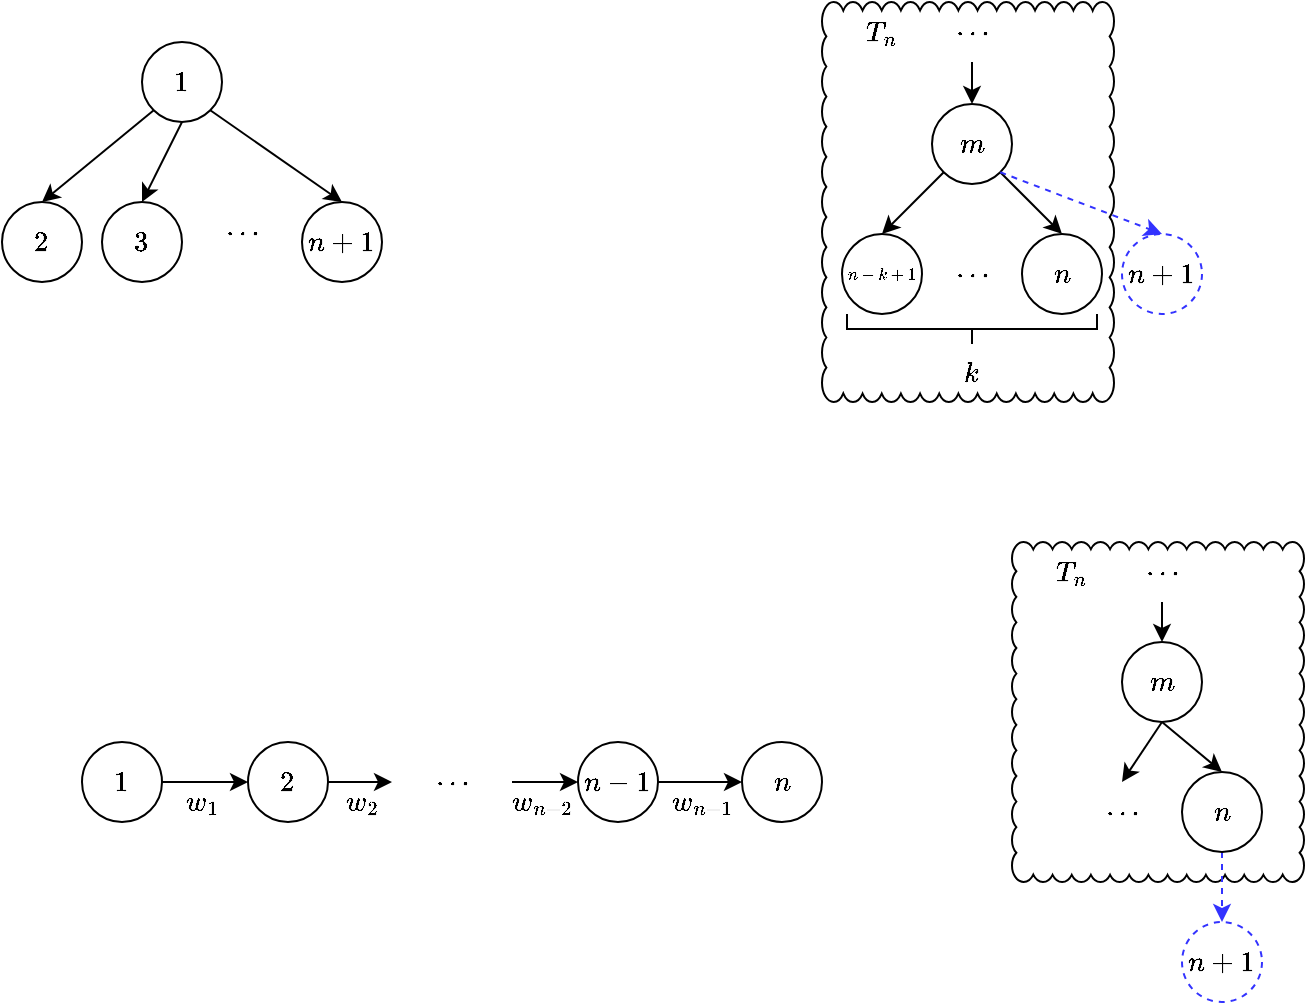 <mxfile version="22.1.15" type="github">
  <diagram name="Page-1" id="5W_oBCn-Ae0vx61aBvWj">
    <mxGraphModel dx="1434" dy="759" grid="1" gridSize="10" guides="1" tooltips="1" connect="1" arrows="1" fold="1" page="1" pageScale="1" pageWidth="827" pageHeight="1169" math="1" shadow="0">
      <root>
        <mxCell id="0" />
        <mxCell id="1" parent="0" />
        <mxCell id="psscyq9r3jHzlKaPkMjy-20" value="" style="whiteSpace=wrap;html=1;shape=mxgraph.basic.cloud_rect" vertex="1" parent="1">
          <mxGeometry x="470" y="30" width="146" height="200" as="geometry" />
        </mxCell>
        <mxCell id="RlCpQ7UcTnpz0G2hoxt1-12" style="rounded=0;orthogonalLoop=1;jettySize=auto;html=1;exitX=0;exitY=1;exitDx=0;exitDy=0;entryX=0.5;entryY=0;entryDx=0;entryDy=0;" parent="1" source="psscyq9r3jHzlKaPkMjy-6" target="psscyq9r3jHzlKaPkMjy-5" edge="1">
          <mxGeometry relative="1" as="geometry">
            <mxPoint x="144.393" y="85.607" as="sourcePoint" />
            <mxPoint x="85" y="130" as="targetPoint" />
          </mxGeometry>
        </mxCell>
        <mxCell id="RlCpQ7UcTnpz0G2hoxt1-13" style="rounded=0;orthogonalLoop=1;jettySize=auto;html=1;exitX=0.5;exitY=1;exitDx=0;exitDy=0;entryX=0.5;entryY=0;entryDx=0;entryDy=0;" parent="1" source="psscyq9r3jHzlKaPkMjy-6" target="psscyq9r3jHzlKaPkMjy-4" edge="1">
          <mxGeometry relative="1" as="geometry">
            <mxPoint x="155" y="90" as="sourcePoint" />
            <mxPoint x="135" y="130" as="targetPoint" />
          </mxGeometry>
        </mxCell>
        <mxCell id="psscyq9r3jHzlKaPkMjy-1" value="$$n+1$$" style="ellipse;whiteSpace=wrap;html=1;aspect=fixed;" vertex="1" parent="1">
          <mxGeometry x="210" y="130" width="40" height="40" as="geometry" />
        </mxCell>
        <mxCell id="psscyq9r3jHzlKaPkMjy-2" style="rounded=0;orthogonalLoop=1;jettySize=auto;html=1;exitX=1;exitY=1;exitDx=0;exitDy=0;entryX=0.5;entryY=0;entryDx=0;entryDy=0;" edge="1" parent="1" source="psscyq9r3jHzlKaPkMjy-6" target="psscyq9r3jHzlKaPkMjy-1">
          <mxGeometry relative="1" as="geometry">
            <mxPoint x="165.607" y="85.607" as="sourcePoint" />
            <mxPoint x="145" y="140" as="targetPoint" />
          </mxGeometry>
        </mxCell>
        <mxCell id="psscyq9r3jHzlKaPkMjy-3" value="$$\cdots$$" style="text;html=1;strokeColor=none;fillColor=none;align=center;verticalAlign=middle;whiteSpace=wrap;rounded=0;" vertex="1" parent="1">
          <mxGeometry x="150" y="130" width="60" height="30" as="geometry" />
        </mxCell>
        <mxCell id="psscyq9r3jHzlKaPkMjy-4" value="$$3$$" style="ellipse;whiteSpace=wrap;html=1;aspect=fixed;" vertex="1" parent="1">
          <mxGeometry x="110" y="130" width="40" height="40" as="geometry" />
        </mxCell>
        <mxCell id="psscyq9r3jHzlKaPkMjy-5" value="$$2$$" style="ellipse;whiteSpace=wrap;html=1;aspect=fixed;" vertex="1" parent="1">
          <mxGeometry x="60" y="130" width="40" height="40" as="geometry" />
        </mxCell>
        <mxCell id="psscyq9r3jHzlKaPkMjy-6" value="$$1$$" style="ellipse;whiteSpace=wrap;html=1;aspect=fixed;" vertex="1" parent="1">
          <mxGeometry x="130" y="50" width="40" height="40" as="geometry" />
        </mxCell>
        <mxCell id="psscyq9r3jHzlKaPkMjy-7" style="rounded=0;orthogonalLoop=1;jettySize=auto;html=1;exitX=0;exitY=1;exitDx=0;exitDy=0;entryX=0.5;entryY=0;entryDx=0;entryDy=0;" edge="1" parent="1" source="psscyq9r3jHzlKaPkMjy-14" target="psscyq9r3jHzlKaPkMjy-13">
          <mxGeometry relative="1" as="geometry">
            <mxPoint x="544.393" y="116.607" as="sourcePoint" />
            <mxPoint x="485" y="161" as="targetPoint" />
          </mxGeometry>
        </mxCell>
        <mxCell id="psscyq9r3jHzlKaPkMjy-9" value="$$n$$" style="ellipse;whiteSpace=wrap;html=1;aspect=fixed;" vertex="1" parent="1">
          <mxGeometry x="570" y="146" width="40" height="40" as="geometry" />
        </mxCell>
        <mxCell id="psscyq9r3jHzlKaPkMjy-10" style="rounded=0;orthogonalLoop=1;jettySize=auto;html=1;exitX=1;exitY=1;exitDx=0;exitDy=0;entryX=0.5;entryY=0;entryDx=0;entryDy=0;" edge="1" parent="1" source="psscyq9r3jHzlKaPkMjy-14" target="psscyq9r3jHzlKaPkMjy-9">
          <mxGeometry relative="1" as="geometry">
            <mxPoint x="565.607" y="116.607" as="sourcePoint" />
            <mxPoint x="545" y="171" as="targetPoint" />
          </mxGeometry>
        </mxCell>
        <mxCell id="psscyq9r3jHzlKaPkMjy-11" value="$$\cdots$$" style="text;html=1;strokeColor=none;fillColor=none;align=center;verticalAlign=middle;whiteSpace=wrap;rounded=0;" vertex="1" parent="1">
          <mxGeometry x="515" y="151" width="60" height="30" as="geometry" />
        </mxCell>
        <mxCell id="psscyq9r3jHzlKaPkMjy-13" value="$$n-k+1$$" style="ellipse;whiteSpace=wrap;html=1;aspect=fixed;fontSize=7;" vertex="1" parent="1">
          <mxGeometry x="480" y="146" width="40" height="40" as="geometry" />
        </mxCell>
        <mxCell id="psscyq9r3jHzlKaPkMjy-14" value="$$m$$" style="ellipse;whiteSpace=wrap;html=1;aspect=fixed;" vertex="1" parent="1">
          <mxGeometry x="525" y="81" width="40" height="40" as="geometry" />
        </mxCell>
        <mxCell id="psscyq9r3jHzlKaPkMjy-15" value="$$n+1$$" style="ellipse;whiteSpace=wrap;html=1;aspect=fixed;strokeColor=#3333FF;dashed=1;" vertex="1" parent="1">
          <mxGeometry x="620" y="146" width="40" height="40" as="geometry" />
        </mxCell>
        <mxCell id="psscyq9r3jHzlKaPkMjy-16" style="rounded=0;orthogonalLoop=1;jettySize=auto;html=1;exitX=1;exitY=1;exitDx=0;exitDy=0;entryX=0.5;entryY=0;entryDx=0;entryDy=0;strokeColor=#3333FF;dashed=1;" edge="1" parent="1" source="psscyq9r3jHzlKaPkMjy-14" target="psscyq9r3jHzlKaPkMjy-15">
          <mxGeometry relative="1" as="geometry">
            <mxPoint x="574" y="125" as="sourcePoint" />
            <mxPoint x="600" y="156" as="targetPoint" />
          </mxGeometry>
        </mxCell>
        <mxCell id="psscyq9r3jHzlKaPkMjy-18" value="" style="strokeWidth=1;html=1;shape=mxgraph.flowchart.annotation_2;align=left;labelPosition=right;pointerEvents=1;rotation=-90;" vertex="1" parent="1">
          <mxGeometry x="537.5" y="131" width="15" height="125" as="geometry" />
        </mxCell>
        <mxCell id="psscyq9r3jHzlKaPkMjy-19" value="$$k$$" style="text;html=1;strokeColor=none;fillColor=none;align=center;verticalAlign=middle;whiteSpace=wrap;rounded=0;" vertex="1" parent="1">
          <mxGeometry x="515" y="201" width="60" height="30" as="geometry" />
        </mxCell>
        <mxCell id="psscyq9r3jHzlKaPkMjy-21" style="rounded=0;orthogonalLoop=1;jettySize=auto;html=1;entryX=0.5;entryY=0;entryDx=0;entryDy=0;exitX=0.5;exitY=1;exitDx=0;exitDy=0;" edge="1" parent="1" source="psscyq9r3jHzlKaPkMjy-22" target="psscyq9r3jHzlKaPkMjy-14">
          <mxGeometry relative="1" as="geometry">
            <mxPoint x="550" y="71" as="sourcePoint" />
            <mxPoint x="510" y="156" as="targetPoint" />
          </mxGeometry>
        </mxCell>
        <mxCell id="psscyq9r3jHzlKaPkMjy-22" value="$$\cdots$$" style="text;html=1;strokeColor=none;fillColor=none;align=center;verticalAlign=middle;whiteSpace=wrap;rounded=0;" vertex="1" parent="1">
          <mxGeometry x="515" y="30" width="60" height="30" as="geometry" />
        </mxCell>
        <mxCell id="psscyq9r3jHzlKaPkMjy-23" value="$$T_n$$" style="text;html=1;strokeColor=none;fillColor=none;align=center;verticalAlign=middle;whiteSpace=wrap;rounded=0;" vertex="1" parent="1">
          <mxGeometry x="470" y="30" width="60" height="30" as="geometry" />
        </mxCell>
        <mxCell id="psscyq9r3jHzlKaPkMjy-32" style="edgeStyle=orthogonalEdgeStyle;rounded=0;orthogonalLoop=1;jettySize=auto;html=1;exitX=1;exitY=0.5;exitDx=0;exitDy=0;entryX=0;entryY=0.5;entryDx=0;entryDy=0;" edge="1" parent="1" source="psscyq9r3jHzlKaPkMjy-24" target="psscyq9r3jHzlKaPkMjy-28">
          <mxGeometry relative="1" as="geometry" />
        </mxCell>
        <mxCell id="psscyq9r3jHzlKaPkMjy-24" value="$$n-1$$" style="ellipse;whiteSpace=wrap;html=1;aspect=fixed;" vertex="1" parent="1">
          <mxGeometry x="348" y="400" width="40" height="40" as="geometry" />
        </mxCell>
        <mxCell id="psscyq9r3jHzlKaPkMjy-31" style="edgeStyle=orthogonalEdgeStyle;rounded=0;orthogonalLoop=1;jettySize=auto;html=1;exitX=1;exitY=0.5;exitDx=0;exitDy=0;entryX=0;entryY=0.5;entryDx=0;entryDy=0;" edge="1" parent="1" source="psscyq9r3jHzlKaPkMjy-25" target="psscyq9r3jHzlKaPkMjy-24">
          <mxGeometry relative="1" as="geometry" />
        </mxCell>
        <mxCell id="psscyq9r3jHzlKaPkMjy-25" value="$$\cdots$$" style="text;html=1;strokeColor=none;fillColor=none;align=center;verticalAlign=middle;whiteSpace=wrap;rounded=0;" vertex="1" parent="1">
          <mxGeometry x="255" y="405" width="60" height="30" as="geometry" />
        </mxCell>
        <mxCell id="psscyq9r3jHzlKaPkMjy-30" style="edgeStyle=orthogonalEdgeStyle;rounded=0;orthogonalLoop=1;jettySize=auto;html=1;exitX=1;exitY=0.5;exitDx=0;exitDy=0;" edge="1" parent="1" source="psscyq9r3jHzlKaPkMjy-26" target="psscyq9r3jHzlKaPkMjy-25">
          <mxGeometry relative="1" as="geometry" />
        </mxCell>
        <mxCell id="psscyq9r3jHzlKaPkMjy-26" value="$$2$$" style="ellipse;whiteSpace=wrap;html=1;aspect=fixed;" vertex="1" parent="1">
          <mxGeometry x="183" y="400" width="40" height="40" as="geometry" />
        </mxCell>
        <mxCell id="psscyq9r3jHzlKaPkMjy-29" style="edgeStyle=orthogonalEdgeStyle;rounded=0;orthogonalLoop=1;jettySize=auto;html=1;exitX=1;exitY=0.5;exitDx=0;exitDy=0;entryX=0;entryY=0.5;entryDx=0;entryDy=0;" edge="1" parent="1" source="psscyq9r3jHzlKaPkMjy-27" target="psscyq9r3jHzlKaPkMjy-26">
          <mxGeometry relative="1" as="geometry" />
        </mxCell>
        <mxCell id="psscyq9r3jHzlKaPkMjy-27" value="$$1$$" style="ellipse;whiteSpace=wrap;html=1;aspect=fixed;" vertex="1" parent="1">
          <mxGeometry x="100" y="400" width="40" height="40" as="geometry" />
        </mxCell>
        <mxCell id="psscyq9r3jHzlKaPkMjy-28" value="$$n$$" style="ellipse;whiteSpace=wrap;html=1;aspect=fixed;" vertex="1" parent="1">
          <mxGeometry x="430" y="400" width="40" height="40" as="geometry" />
        </mxCell>
        <mxCell id="psscyq9r3jHzlKaPkMjy-33" value="$$w_1$$" style="text;html=1;strokeColor=none;fillColor=none;align=center;verticalAlign=middle;whiteSpace=wrap;rounded=0;" vertex="1" parent="1">
          <mxGeometry x="130" y="415" width="60" height="30" as="geometry" />
        </mxCell>
        <mxCell id="psscyq9r3jHzlKaPkMjy-34" value="$$w_2$$" style="text;html=1;strokeColor=none;fillColor=none;align=center;verticalAlign=middle;whiteSpace=wrap;rounded=0;" vertex="1" parent="1">
          <mxGeometry x="210" y="415" width="60" height="30" as="geometry" />
        </mxCell>
        <mxCell id="psscyq9r3jHzlKaPkMjy-35" value="$$w_{n-2}$$" style="text;html=1;strokeColor=none;fillColor=none;align=center;verticalAlign=middle;whiteSpace=wrap;rounded=0;" vertex="1" parent="1">
          <mxGeometry x="300" y="415" width="60" height="30" as="geometry" />
        </mxCell>
        <mxCell id="psscyq9r3jHzlKaPkMjy-36" value="$$w_{n-1}$$" style="text;html=1;strokeColor=none;fillColor=none;align=center;verticalAlign=middle;whiteSpace=wrap;rounded=0;" vertex="1" parent="1">
          <mxGeometry x="380" y="415" width="60" height="30" as="geometry" />
        </mxCell>
        <mxCell id="psscyq9r3jHzlKaPkMjy-37" value="" style="whiteSpace=wrap;html=1;shape=mxgraph.basic.cloud_rect" vertex="1" parent="1">
          <mxGeometry x="565" y="300" width="146" height="170" as="geometry" />
        </mxCell>
        <mxCell id="psscyq9r3jHzlKaPkMjy-44" value="$$n+1$$" style="ellipse;whiteSpace=wrap;html=1;aspect=fixed;strokeColor=#3333FF;dashed=1;" vertex="1" parent="1">
          <mxGeometry x="650" y="490" width="40" height="40" as="geometry" />
        </mxCell>
        <mxCell id="psscyq9r3jHzlKaPkMjy-45" style="rounded=0;orthogonalLoop=1;jettySize=auto;html=1;exitX=0.5;exitY=1;exitDx=0;exitDy=0;entryX=0.5;entryY=0;entryDx=0;entryDy=0;strokeColor=#3333FF;dashed=1;" edge="1" parent="1" source="psscyq9r3jHzlKaPkMjy-52" target="psscyq9r3jHzlKaPkMjy-44">
          <mxGeometry relative="1" as="geometry">
            <mxPoint x="710" y="450" as="sourcePoint" />
            <mxPoint x="725" y="426" as="targetPoint" />
          </mxGeometry>
        </mxCell>
        <mxCell id="psscyq9r3jHzlKaPkMjy-53" style="rounded=0;orthogonalLoop=1;jettySize=auto;html=1;entryX=0.5;entryY=0;entryDx=0;entryDy=0;exitX=0.5;exitY=1;exitDx=0;exitDy=0;" edge="1" parent="1" source="psscyq9r3jHzlKaPkMjy-57" target="psscyq9r3jHzlKaPkMjy-52">
          <mxGeometry relative="1" as="geometry">
            <mxPoint x="640" y="370" as="sourcePoint" />
          </mxGeometry>
        </mxCell>
        <mxCell id="psscyq9r3jHzlKaPkMjy-58" style="edgeStyle=orthogonalEdgeStyle;rounded=0;orthogonalLoop=1;jettySize=auto;html=1;exitX=0.5;exitY=1;exitDx=0;exitDy=0;entryX=0.5;entryY=0;entryDx=0;entryDy=0;" edge="1" parent="1" source="psscyq9r3jHzlKaPkMjy-49" target="psscyq9r3jHzlKaPkMjy-57">
          <mxGeometry relative="1" as="geometry" />
        </mxCell>
        <mxCell id="psscyq9r3jHzlKaPkMjy-49" value="$$\cdots$$" style="text;html=1;strokeColor=none;fillColor=none;align=center;verticalAlign=middle;whiteSpace=wrap;rounded=0;" vertex="1" parent="1">
          <mxGeometry x="610" y="300" width="60" height="30" as="geometry" />
        </mxCell>
        <mxCell id="psscyq9r3jHzlKaPkMjy-50" value="$$T_n$$" style="text;html=1;strokeColor=none;fillColor=none;align=center;verticalAlign=middle;whiteSpace=wrap;rounded=0;" vertex="1" parent="1">
          <mxGeometry x="565" y="300" width="60" height="30" as="geometry" />
        </mxCell>
        <mxCell id="psscyq9r3jHzlKaPkMjy-52" value="$$n$$" style="ellipse;whiteSpace=wrap;html=1;aspect=fixed;" vertex="1" parent="1">
          <mxGeometry x="650" y="415" width="40" height="40" as="geometry" />
        </mxCell>
        <mxCell id="psscyq9r3jHzlKaPkMjy-60" style="rounded=0;orthogonalLoop=1;jettySize=auto;html=1;exitX=0.5;exitY=1;exitDx=0;exitDy=0;entryX=0.5;entryY=0;entryDx=0;entryDy=0;" edge="1" parent="1" source="psscyq9r3jHzlKaPkMjy-57" target="psscyq9r3jHzlKaPkMjy-59">
          <mxGeometry relative="1" as="geometry" />
        </mxCell>
        <mxCell id="psscyq9r3jHzlKaPkMjy-57" value="$$m$$" style="ellipse;whiteSpace=wrap;html=1;aspect=fixed;" vertex="1" parent="1">
          <mxGeometry x="620" y="350" width="40" height="40" as="geometry" />
        </mxCell>
        <mxCell id="psscyq9r3jHzlKaPkMjy-59" value="$$\cdots$$" style="text;html=1;strokeColor=none;fillColor=none;align=center;verticalAlign=middle;whiteSpace=wrap;rounded=0;" vertex="1" parent="1">
          <mxGeometry x="590" y="420" width="60" height="30" as="geometry" />
        </mxCell>
      </root>
    </mxGraphModel>
  </diagram>
</mxfile>
